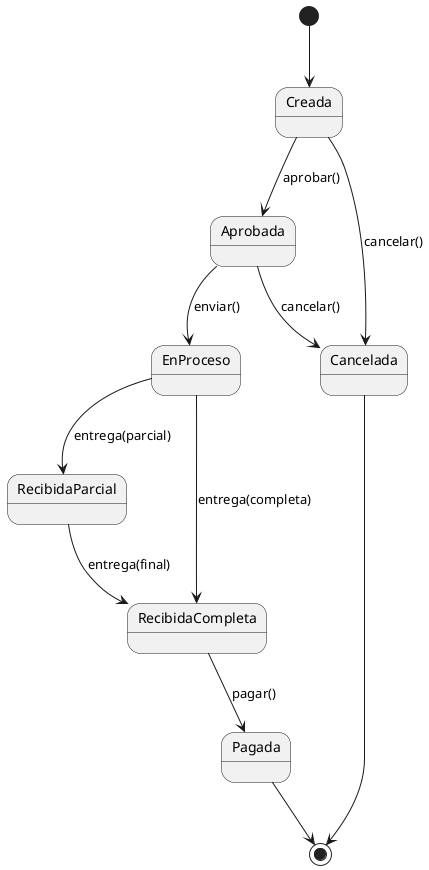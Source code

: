 @startuml
[*] --> Creada
Creada --> Aprobada : aprobar()
Creada --> Cancelada : cancelar()

Aprobada --> EnProceso : enviar()
Aprobada --> Cancelada : cancelar()

EnProceso --> RecibidaParcial : entrega(parcial)
RecibidaParcial --> RecibidaCompleta : entrega(final)
EnProceso --> RecibidaCompleta : entrega(completa)

RecibidaCompleta --> Pagada : pagar()

Pagada --> [*]
Cancelada --> [*]
@enduml